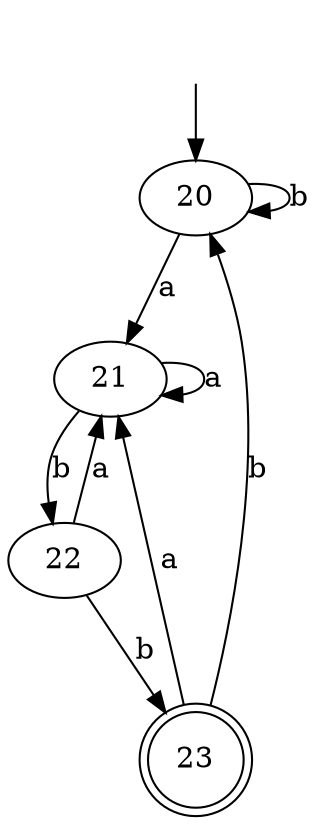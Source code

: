digraph fa {
	20 [label=20]
	21 [label=21]
	22 [label=22]
	23 [label=23]
	20
	21
	22
	23 [shape=doublecircle]
	20 -> 21 [label=a]
	20 -> 20 [label=b]
	21 -> 21 [label=a]
	21 -> 22 [label=b]
	22 -> 21 [label=a]
	22 -> 23 [label=b]
	23 -> 21 [label=a]
	23 -> 20 [label=b]
	"" [shape=plaintext]
	"" -> 20
}
